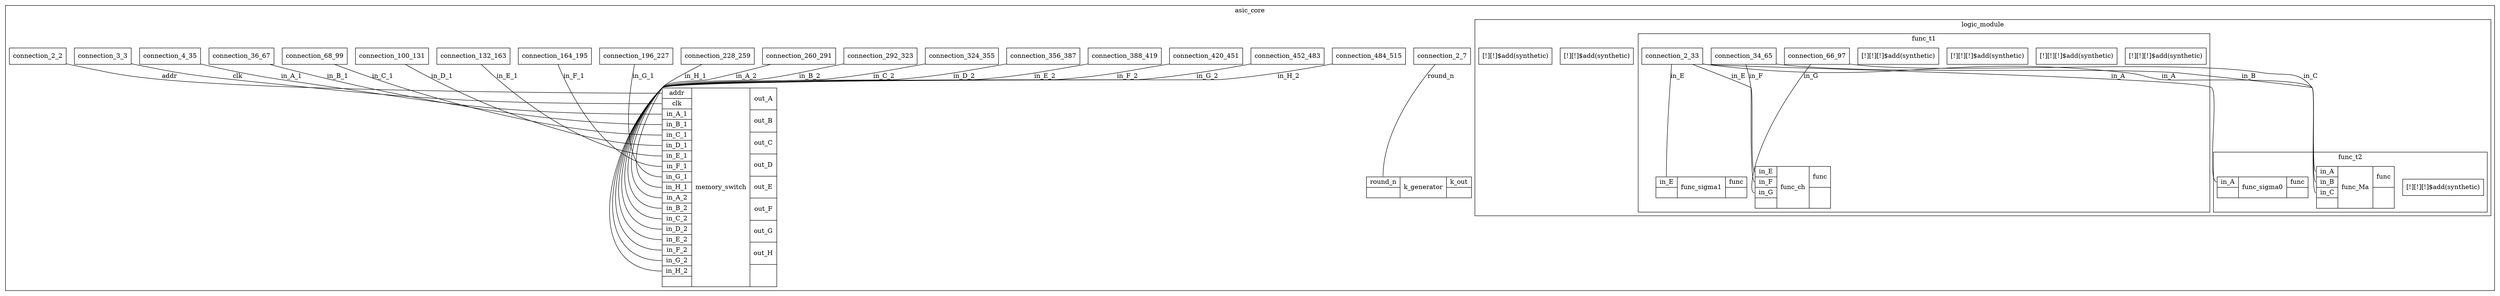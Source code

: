 graph parent {
	subgraph cluster_asic_core {
		node [shape=record]
		graph [label=asic_core]
	struct_k_generator [label="{<in_2_7> round_n |}|k_generator|{<in_8_39> k_out |}"];		connection_2_7 -- struct_k_generator:in_2_7 [label=round_n]
	}
	subgraph cluster_asic_core {
		node [shape=record]
		graph [label=asic_core]
		subgraph cluster_logic_module {
			node [shape=record]
			graph [label=logic_module]
			"[!][!]$add(synthetic)
#2b442cd7-7351-497d-bf08-8b7257c0e2b3" [label="[!][!]$add(synthetic)
"]
		}
		subgraph cluster_logic_module {
			node [shape=record]
			graph [label=logic_module]
			"[!][!]$add(synthetic)
#b730c4be-0734-4c4f-8a65-5deeacfa7169" [label="[!][!]$add(synthetic)
"]
		}
		subgraph cluster_logic_module {
			node [shape=record]
			graph [label=logic_module]
			subgraph cluster_func_t1 {
				node [shape=record]
				graph [label=func_t1]
				"[!][!][!]$add(synthetic)
#a577cb31-76de-4dfe-b281-eece2a9806e5" [label="[!][!][!]$add(synthetic)
"]
			}
			subgraph cluster_func_t1 {
				node [shape=record]
				graph [label=func_t1]
				"[!][!][!]$add(synthetic)
#afdf50ae-71f8-4ecb-ae6b-4d4402c8652a" [label="[!][!][!]$add(synthetic)
"]
			}
			subgraph cluster_func_t1 {
				node [shape=record]
				graph [label=func_t1]
				"[!][!][!]$add(synthetic)
#df241d17-9c1c-40b6-b132-9a0903fae430" [label="[!][!][!]$add(synthetic)
"]
			}
			subgraph cluster_func_t1 {
				node [shape=record]
				graph [label=func_t1]
				"[!][!][!]$add(synthetic)
#9c8f223f-a033-4ca6-b34b-cd3daa0b343d" [label="[!][!][!]$add(synthetic)
"]
			}
			subgraph cluster_func_t1 {
				node [shape=record]
				graph [label=func_t1]
			struct_func_ch [label="{<in_2_33> in_E |<in_34_65> in_F |<in_66_97> in_G |}|func_ch|{<in_98_129> func |}"];				connection_2_33 -- struct_func_ch:in_2_33 [label=in_E]
				connection_34_65 -- struct_func_ch:in_34_65 [label=in_F]
				connection_66_97 -- struct_func_ch:in_66_97 [label=in_G]
			}
			subgraph cluster_func_t1 {
				node [shape=record]
				graph [label=func_t1]
			struct_func_sigma1 [label="{<in_2_33> in_E |}|func_sigma1|{<in_34_65> func |}"];				connection_2_33 -- struct_func_sigma1:in_2_33 [label=in_E]
			}
		}
		subgraph cluster_logic_module {
			node [shape=record]
			graph [label=logic_module]
			subgraph cluster_func_t2 {
				node [shape=record]
				graph [label=func_t2]
				"[!][!][!]$add(synthetic)
#1be49fa3-7550-4075-ab9d-2bb6579fee92" [label="[!][!][!]$add(synthetic)
"]
			}
			subgraph cluster_func_t2 {
				node [shape=record]
				graph [label=func_t2]
			struct_func_Ma [label="{<in_2_33> in_A |<in_34_65> in_B |<in_66_97> in_C |}|func_Ma|{<in_98_129> func |}"];				connection_2_33 -- struct_func_Ma:in_2_33 [label=in_A]
				connection_34_65 -- struct_func_Ma:in_34_65 [label=in_B]
				connection_66_97 -- struct_func_Ma:in_66_97 [label=in_C]
			}
			subgraph cluster_func_t2 {
				node [shape=record]
				graph [label=func_t2]
			struct_func_sigma0 [label="{<in_2_33> in_A |}|func_sigma0|{<in_34_65> func |}"];				connection_2_33 -- struct_func_sigma0:in_2_33 [label=in_A]
			}
		}
	}
	subgraph cluster_asic_core {
		node [shape=record]
		graph [label=asic_core]
	struct_memory_switch [label="{<in_2_2> addr |<in_3_3> clk |<in_4_35> in_A_1 |<in_36_67> in_B_1 |<in_68_99> in_C_1 |<in_100_131> in_D_1 |<in_132_163> in_E_1 |<in_164_195> in_F_1 |<in_196_227> in_G_1 |<in_228_259> in_H_1 |<in_260_291> in_A_2 |<in_292_323> in_B_2 |<in_324_355> in_C_2 |<in_356_387> in_D_2 |<in_388_419> in_E_2 |<in_420_451> in_F_2 |<in_452_483> in_G_2 |<in_484_515> in_H_2 |}|memory_switch|{<in_516_547> out_A |<in_548_579> out_B |<in_580_611> out_C |<in_612_643> out_D |<in_644_675> out_E |<in_676_707> out_F |<in_708_739> out_G |<in_740_771> out_H |}"];		connection_2_2 -- struct_memory_switch:in_2_2 [label=addr]
		connection_3_3 -- struct_memory_switch:in_3_3 [label=clk]
		connection_4_35 -- struct_memory_switch:in_4_35 [label=in_A_1]
		connection_36_67 -- struct_memory_switch:in_36_67 [label=in_B_1]
		connection_68_99 -- struct_memory_switch:in_68_99 [label=in_C_1]
		connection_100_131 -- struct_memory_switch:in_100_131 [label=in_D_1]
		connection_132_163 -- struct_memory_switch:in_132_163 [label=in_E_1]
		connection_164_195 -- struct_memory_switch:in_164_195 [label=in_F_1]
		connection_196_227 -- struct_memory_switch:in_196_227 [label=in_G_1]
		connection_228_259 -- struct_memory_switch:in_228_259 [label=in_H_1]
		connection_260_291 -- struct_memory_switch:in_260_291 [label=in_A_2]
		connection_292_323 -- struct_memory_switch:in_292_323 [label=in_B_2]
		connection_324_355 -- struct_memory_switch:in_324_355 [label=in_C_2]
		connection_356_387 -- struct_memory_switch:in_356_387 [label=in_D_2]
		connection_388_419 -- struct_memory_switch:in_388_419 [label=in_E_2]
		connection_420_451 -- struct_memory_switch:in_420_451 [label=in_F_2]
		connection_452_483 -- struct_memory_switch:in_452_483 [label=in_G_2]
		connection_484_515 -- struct_memory_switch:in_484_515 [label=in_H_2]
	}
}
